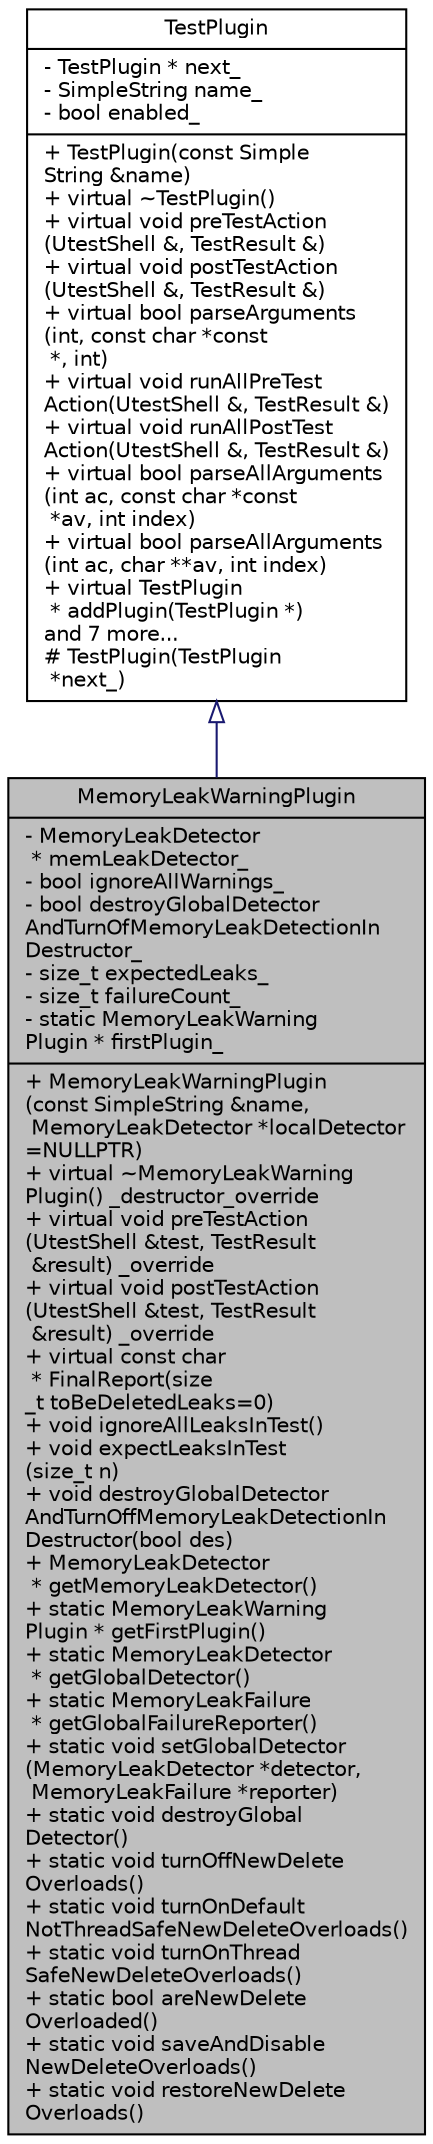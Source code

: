 digraph "MemoryLeakWarningPlugin"
{
 // LATEX_PDF_SIZE
  edge [fontname="Helvetica",fontsize="10",labelfontname="Helvetica",labelfontsize="10"];
  node [fontname="Helvetica",fontsize="10",shape=record];
  Node1 [label="{MemoryLeakWarningPlugin\n|- MemoryLeakDetector\l * memLeakDetector_\l- bool ignoreAllWarnings_\l- bool destroyGlobalDetector\lAndTurnOfMemoryLeakDetectionIn\lDestructor_\l- size_t expectedLeaks_\l- size_t failureCount_\l- static MemoryLeakWarning\lPlugin * firstPlugin_\l|+  MemoryLeakWarningPlugin\l(const SimpleString &name,\l MemoryLeakDetector *localDetector\l=NULLPTR)\l+ virtual ~MemoryLeakWarning\lPlugin() _destructor_override\l+ virtual void preTestAction\l(UtestShell &test, TestResult\l &result) _override\l+ virtual void postTestAction\l(UtestShell &test, TestResult\l &result) _override\l+ virtual const char\l * FinalReport(size\l_t toBeDeletedLeaks=0)\l+ void ignoreAllLeaksInTest()\l+ void expectLeaksInTest\l(size_t n)\l+ void destroyGlobalDetector\lAndTurnOffMemoryLeakDetectionIn\lDestructor(bool des)\l+ MemoryLeakDetector\l * getMemoryLeakDetector()\l+ static MemoryLeakWarning\lPlugin * getFirstPlugin()\l+ static MemoryLeakDetector\l * getGlobalDetector()\l+ static MemoryLeakFailure\l * getGlobalFailureReporter()\l+ static void setGlobalDetector\l(MemoryLeakDetector *detector,\l MemoryLeakFailure *reporter)\l+ static void destroyGlobal\lDetector()\l+ static void turnOffNewDelete\lOverloads()\l+ static void turnOnDefault\lNotThreadSafeNewDeleteOverloads()\l+ static void turnOnThread\lSafeNewDeleteOverloads()\l+ static bool areNewDelete\lOverloaded()\l+ static void saveAndDisable\lNewDeleteOverloads()\l+ static void restoreNewDelete\lOverloads()\l}",height=0.2,width=0.4,color="black", fillcolor="grey75", style="filled", fontcolor="black",tooltip=" "];
  Node2 -> Node1 [dir="back",color="midnightblue",fontsize="10",style="solid",arrowtail="onormal",fontname="Helvetica"];
  Node2 [label="{TestPlugin\n|- TestPlugin * next_\l- SimpleString name_\l- bool enabled_\l|+  TestPlugin(const Simple\lString &name)\l+ virtual ~TestPlugin()\l+ virtual void preTestAction\l(UtestShell &, TestResult &)\l+ virtual void postTestAction\l(UtestShell &, TestResult &)\l+ virtual bool parseArguments\l(int, const char *const\l *, int)\l+ virtual void runAllPreTest\lAction(UtestShell &, TestResult &)\l+ virtual void runAllPostTest\lAction(UtestShell &, TestResult &)\l+ virtual bool parseAllArguments\l(int ac, const char *const\l *av, int index)\l+ virtual bool parseAllArguments\l(int ac, char **av, int index)\l+ virtual TestPlugin\l * addPlugin(TestPlugin *)\land 7 more...\l#  TestPlugin(TestPlugin\l *next_)\l}",height=0.2,width=0.4,color="black", fillcolor="white", style="filled",URL="$classTestPlugin.html",tooltip=" "];
}
